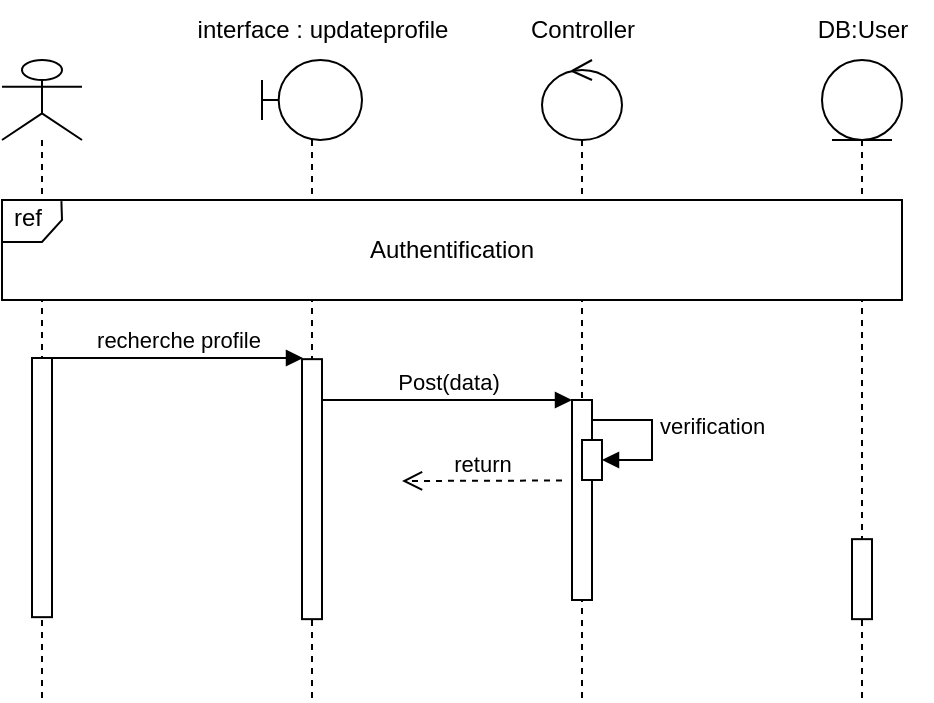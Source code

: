 <mxfile version="21.0.6" type="github">
  <diagram name="Page-1" id="2YBvvXClWsGukQMizWep">
    <mxGraphModel dx="764" dy="394" grid="1" gridSize="10" guides="1" tooltips="1" connect="1" arrows="1" fold="1" page="1" pageScale="1" pageWidth="850" pageHeight="1100" math="0" shadow="0">
      <root>
        <mxCell id="0" />
        <mxCell id="1" parent="0" />
        <mxCell id="p2Yzt20SqLvDjsBAjT_I-1" value="" style="shape=umlLifeline;perimeter=lifelinePerimeter;whiteSpace=wrap;html=1;container=1;dropTarget=0;collapsible=0;recursiveResize=0;outlineConnect=0;portConstraint=eastwest;newEdgeStyle={&quot;edgeStyle&quot;:&quot;elbowEdgeStyle&quot;,&quot;elbow&quot;:&quot;vertical&quot;,&quot;curved&quot;:0,&quot;rounded&quot;:0};participant=umlActor;" vertex="1" parent="1">
          <mxGeometry x="20" y="80" width="40" height="320" as="geometry" />
        </mxCell>
        <mxCell id="p2Yzt20SqLvDjsBAjT_I-2" value="" style="html=1;points=[];perimeter=orthogonalPerimeter;outlineConnect=0;targetShapes=umlLifeline;portConstraint=eastwest;newEdgeStyle={&quot;edgeStyle&quot;:&quot;elbowEdgeStyle&quot;,&quot;elbow&quot;:&quot;vertical&quot;,&quot;curved&quot;:0,&quot;rounded&quot;:0};" vertex="1" parent="p2Yzt20SqLvDjsBAjT_I-1">
          <mxGeometry x="15" y="149" width="10" height="129.58" as="geometry" />
        </mxCell>
        <mxCell id="p2Yzt20SqLvDjsBAjT_I-3" value="" style="shape=umlLifeline;perimeter=lifelinePerimeter;whiteSpace=wrap;html=1;container=1;dropTarget=0;collapsible=0;recursiveResize=0;outlineConnect=0;portConstraint=eastwest;newEdgeStyle={&quot;edgeStyle&quot;:&quot;elbowEdgeStyle&quot;,&quot;elbow&quot;:&quot;vertical&quot;,&quot;curved&quot;:0,&quot;rounded&quot;:0};participant=umlBoundary;" vertex="1" parent="1">
          <mxGeometry x="150" y="80" width="50" height="320" as="geometry" />
        </mxCell>
        <mxCell id="p2Yzt20SqLvDjsBAjT_I-4" value="" style="html=1;points=[];perimeter=orthogonalPerimeter;outlineConnect=0;targetShapes=umlLifeline;portConstraint=eastwest;newEdgeStyle={&quot;edgeStyle&quot;:&quot;elbowEdgeStyle&quot;,&quot;elbow&quot;:&quot;vertical&quot;,&quot;curved&quot;:0,&quot;rounded&quot;:0};" vertex="1" parent="p2Yzt20SqLvDjsBAjT_I-3">
          <mxGeometry x="20" y="149.58" width="10" height="130" as="geometry" />
        </mxCell>
        <mxCell id="p2Yzt20SqLvDjsBAjT_I-7" value="" style="shape=umlLifeline;perimeter=lifelinePerimeter;whiteSpace=wrap;html=1;container=1;dropTarget=0;collapsible=0;recursiveResize=0;outlineConnect=0;portConstraint=eastwest;newEdgeStyle={&quot;edgeStyle&quot;:&quot;elbowEdgeStyle&quot;,&quot;elbow&quot;:&quot;vertical&quot;,&quot;curved&quot;:0,&quot;rounded&quot;:0};participant=umlEntity;" vertex="1" parent="1">
          <mxGeometry x="430" y="80" width="40" height="320" as="geometry" />
        </mxCell>
        <mxCell id="p2Yzt20SqLvDjsBAjT_I-8" value="" style="html=1;points=[];perimeter=orthogonalPerimeter;outlineConnect=0;targetShapes=umlLifeline;portConstraint=eastwest;newEdgeStyle={&quot;edgeStyle&quot;:&quot;elbowEdgeStyle&quot;,&quot;elbow&quot;:&quot;vertical&quot;,&quot;curved&quot;:0,&quot;rounded&quot;:0};" vertex="1" parent="p2Yzt20SqLvDjsBAjT_I-7">
          <mxGeometry x="15" y="239.58" width="10" height="40" as="geometry" />
        </mxCell>
        <mxCell id="p2Yzt20SqLvDjsBAjT_I-9" value="" style="shape=umlLifeline;perimeter=lifelinePerimeter;whiteSpace=wrap;html=1;container=1;dropTarget=0;collapsible=0;recursiveResize=0;outlineConnect=0;portConstraint=eastwest;newEdgeStyle={&quot;edgeStyle&quot;:&quot;elbowEdgeStyle&quot;,&quot;elbow&quot;:&quot;vertical&quot;,&quot;curved&quot;:0,&quot;rounded&quot;:0};participant=umlControl;" vertex="1" parent="1">
          <mxGeometry x="290" y="80" width="40" height="320" as="geometry" />
        </mxCell>
        <mxCell id="p2Yzt20SqLvDjsBAjT_I-10" value="" style="html=1;points=[];perimeter=orthogonalPerimeter;outlineConnect=0;targetShapes=umlLifeline;portConstraint=eastwest;newEdgeStyle={&quot;edgeStyle&quot;:&quot;elbowEdgeStyle&quot;,&quot;elbow&quot;:&quot;vertical&quot;,&quot;curved&quot;:0,&quot;rounded&quot;:0};" vertex="1" parent="p2Yzt20SqLvDjsBAjT_I-9">
          <mxGeometry x="15" y="170" width="10" height="100" as="geometry" />
        </mxCell>
        <mxCell id="p2Yzt20SqLvDjsBAjT_I-25" value="" style="html=1;points=[];perimeter=orthogonalPerimeter;outlineConnect=0;targetShapes=umlLifeline;portConstraint=eastwest;newEdgeStyle={&quot;edgeStyle&quot;:&quot;elbowEdgeStyle&quot;,&quot;elbow&quot;:&quot;vertical&quot;,&quot;curved&quot;:0,&quot;rounded&quot;:0};" vertex="1" parent="p2Yzt20SqLvDjsBAjT_I-9">
          <mxGeometry x="20" y="190" width="10" height="20" as="geometry" />
        </mxCell>
        <mxCell id="p2Yzt20SqLvDjsBAjT_I-26" value="verification" style="html=1;align=left;spacingLeft=2;endArrow=block;rounded=0;edgeStyle=orthogonalEdgeStyle;curved=0;rounded=0;" edge="1" target="p2Yzt20SqLvDjsBAjT_I-25" parent="p2Yzt20SqLvDjsBAjT_I-9">
          <mxGeometry relative="1" as="geometry">
            <mxPoint x="25" y="170" as="sourcePoint" />
            <Array as="points">
              <mxPoint x="25" y="180" />
              <mxPoint x="55" y="180" />
              <mxPoint x="55" y="200" />
            </Array>
          </mxGeometry>
        </mxCell>
        <mxCell id="p2Yzt20SqLvDjsBAjT_I-15" value="&lt;div&gt;interface : updateprofile&lt;/div&gt;" style="text;html=1;align=center;verticalAlign=middle;resizable=0;points=[];autosize=1;strokeColor=none;fillColor=none;" vertex="1" parent="1">
          <mxGeometry x="100.0" y="50" width="160" height="30" as="geometry" />
        </mxCell>
        <mxCell id="p2Yzt20SqLvDjsBAjT_I-16" value="Controller" style="text;html=1;align=center;verticalAlign=middle;resizable=0;points=[];autosize=1;strokeColor=none;fillColor=none;" vertex="1" parent="1">
          <mxGeometry x="270" y="50" width="80" height="30" as="geometry" />
        </mxCell>
        <mxCell id="p2Yzt20SqLvDjsBAjT_I-17" value="DB:User" style="text;html=1;align=center;verticalAlign=middle;resizable=0;points=[];autosize=1;strokeColor=none;fillColor=none;" vertex="1" parent="1">
          <mxGeometry x="415" y="50" width="70" height="30" as="geometry" />
        </mxCell>
        <mxCell id="p2Yzt20SqLvDjsBAjT_I-18" value="recherche profile" style="html=1;verticalAlign=bottom;endArrow=block;edgeStyle=elbowEdgeStyle;elbow=vertical;curved=0;rounded=0;" edge="1" parent="1" source="p2Yzt20SqLvDjsBAjT_I-2">
          <mxGeometry width="80" relative="1" as="geometry">
            <mxPoint x="41" y="229" as="sourcePoint" />
            <mxPoint x="170.5" y="228.58" as="targetPoint" />
            <Array as="points">
              <mxPoint x="116" y="229" />
              <mxPoint x="56" y="228.58" />
            </Array>
          </mxGeometry>
        </mxCell>
        <mxCell id="p2Yzt20SqLvDjsBAjT_I-20" value="Authentification" style="html=1;whiteSpace=wrap;" vertex="1" parent="1">
          <mxGeometry x="20" y="150" width="450" height="50" as="geometry" />
        </mxCell>
        <mxCell id="p2Yzt20SqLvDjsBAjT_I-21" value="" style="endArrow=none;html=1;rounded=0;exitX=0.001;exitY=0.419;exitDx=0;exitDy=0;exitPerimeter=0;entryX=0.066;entryY=0.011;entryDx=0;entryDy=0;entryPerimeter=0;" edge="1" parent="1" source="p2Yzt20SqLvDjsBAjT_I-20" target="p2Yzt20SqLvDjsBAjT_I-20">
          <mxGeometry width="50" height="50" relative="1" as="geometry">
            <mxPoint x="15" y="200" as="sourcePoint" />
            <mxPoint x="65" y="150" as="targetPoint" />
            <Array as="points">
              <mxPoint x="40" y="171" />
              <mxPoint x="50" y="160" />
            </Array>
          </mxGeometry>
        </mxCell>
        <mxCell id="p2Yzt20SqLvDjsBAjT_I-22" value="ref" style="text;html=1;strokeColor=none;fillColor=none;align=center;verticalAlign=middle;whiteSpace=wrap;rounded=0;" vertex="1" parent="1">
          <mxGeometry x="23" y="154" width="20" height="10" as="geometry" />
        </mxCell>
        <mxCell id="p2Yzt20SqLvDjsBAjT_I-24" value="Post(data)" style="html=1;verticalAlign=bottom;endArrow=block;edgeStyle=elbowEdgeStyle;elbow=vertical;curved=0;rounded=0;" edge="1" parent="1" target="p2Yzt20SqLvDjsBAjT_I-10">
          <mxGeometry width="80" relative="1" as="geometry">
            <mxPoint x="180" y="250" as="sourcePoint" />
            <mxPoint x="270" y="250" as="targetPoint" />
          </mxGeometry>
        </mxCell>
        <mxCell id="p2Yzt20SqLvDjsBAjT_I-27" value="return" style="html=1;verticalAlign=bottom;endArrow=open;dashed=1;endSize=8;edgeStyle=elbowEdgeStyle;elbow=vertical;curved=0;rounded=0;" edge="1" parent="1">
          <mxGeometry relative="1" as="geometry">
            <mxPoint x="300" y="290.25" as="sourcePoint" />
            <mxPoint x="220" y="290.25" as="targetPoint" />
          </mxGeometry>
        </mxCell>
      </root>
    </mxGraphModel>
  </diagram>
</mxfile>
